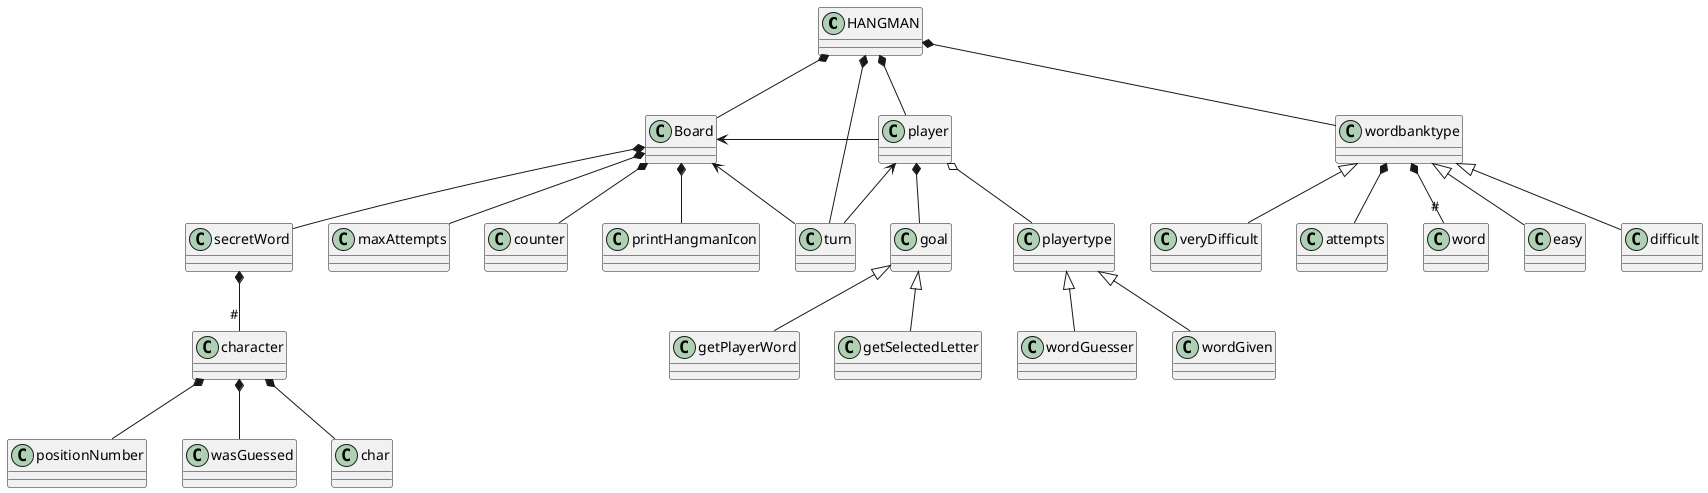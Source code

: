 @startuml hangman
HANGMAN *-- player 
Board *-down- maxAttempts
HANGMAN *-- turn
Board <-- turn
player <-- turn
wordbanktype -up-* HANGMAN 
easy -up-|> wordbanktype 
difficult -up-|> wordbanktype 
veryDifficult -up-|> wordbanktype 
wordbanktype *-- attempts
word "#"-up-* wordbanktype 
HANGMAN *-down- Board 
counter -up-* Board
secretWord -up-* Board 
character "#"-up-* secretWord
positionNumber -up-* character
wasGuessed -up-* character
char -up-* character
printHangmanIcon -up-* Board
player *-- goal 
goal <|-- getSelectedLetter
goal <|-- getPlayerWord
playertype -up-o player
playertype <|-- wordGiven
playertype <|-- wordGuesser 
Board <-right- player
@enduml